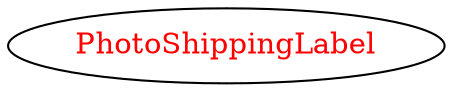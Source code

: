 digraph dependencyGraph {
 concentrate=true;
 ranksep="2.0";
 rankdir="LR"; 
 splines="ortho";
"PhotoShippingLabel" [fontcolor="red"];
}